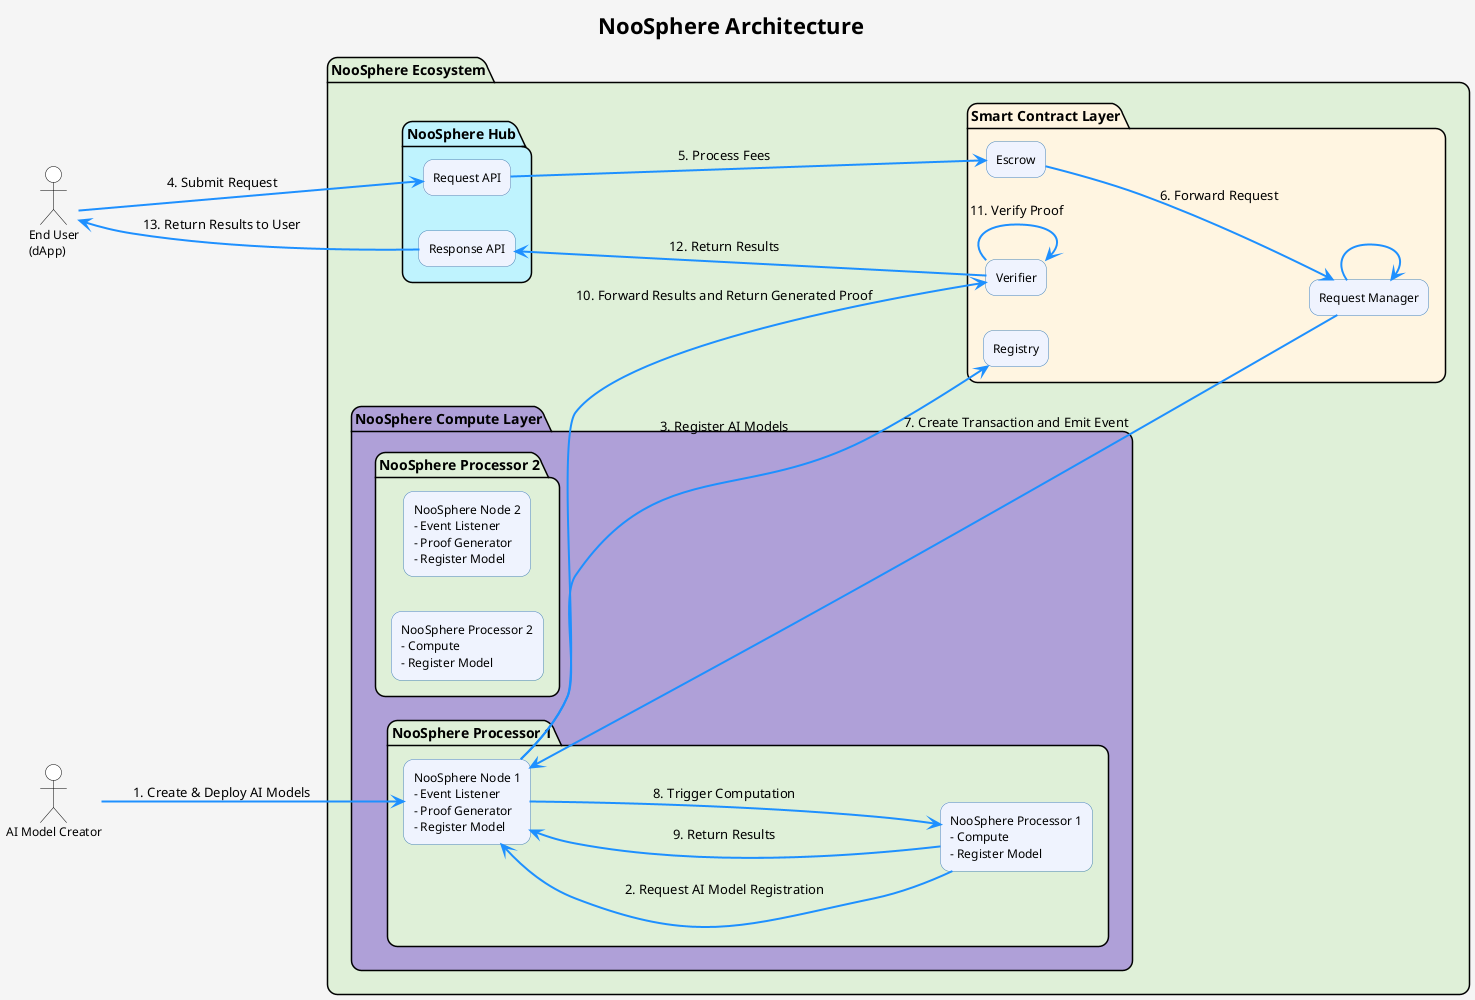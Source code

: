 @startuml
left to right direction
skinparam backgroundColor #F5F5F5
skinparam shadowing false
skinparam componentStyle rectangle
skinparam ArrowColor #1E90FF
skinparam ArrowThickness 2
skinparam roundcorner 20
skinparam rectangle {
    FontName Calibri
    FontSize 12
    BackgroundColor #EFF3FE
    FontColor #000000
    BorderColor #4682B4
}

skinparam actor {
    FontName Calibri
    FontSize 12
    BackgroundColor #FFFFFF
    FontColor #000000
    BorderColor #000000
}

skinparam titleFontName Calibri
skinparam titleFontSize 22
skinparam titleFontColor #000000

title
NooSphere Architecture
end title

actor "End User\n(dApp)" as User
actor "AI Model Creator" as AIMC

package "NooSphere Ecosystem" #DFF0D8 {
    left to right direction

    package "NooSphere Compute Layer" as Compute #AFA0D8 {
      left to right direction
      package "NooSphere Processor 2" #DFF0D8 {
        rectangle "NooSphere Node 2\n- Event Listener\n- Proof Generator\n- Register Model" as Node2
        rectangle "NooSphere Processor 2\n- Compute\n- Register Model" as AI2
      }

      package "NooSphere Processor 1" #DFF0D8 {
        rectangle "NooSphere Node 1\n- Event Listener\n- Proof Generator\n- Register Model" as Node1
        rectangle "NooSphere Processor 1\n- Compute\n- Register Model" as AI1
      }

    }

    package "NooSphere Hub" as Hub #BFF3FE{
        left to right direction
        rectangle "Request API" as RequestAPI
        rectangle "Response API" as ResponseAPI

    }

    package "Smart Contract Layer" as Contract #FFF5E1 {
        left to right direction
        rectangle "Escrow" as Escrow
        rectangle "Verifier" as Verifier
        rectangle "Request Manager" as ReqManager
        rectangle "Registry" as Registry
    }

}

AIMC --> Node1 : 1. Create & Deploy AI Models
AI1 --> Node1 : 2. Request AI Model Registration
Node1 --> Registry : 3. Register AI Models

User --> RequestAPI : 4. Submit Request
RequestAPI --> Escrow : 5. Process Fees
Escrow --> ReqManager : 6. Forward Request
ReqManager --> ReqManager

ReqManager --> Node1 : 7. Create Transaction and Emit Event
Node1 --> AI1 : 8. Trigger Computation
AI1 --> Node1 : 9. Return Results
Node1 --> Verifier : 10. Forward Results and Return Generated Proof
Verifier --> Verifier : 11. Verify Proof
Verifier --> ResponseAPI : 12. Return Results
ResponseAPI --> User : 13. Return Results to User


'Hub --> Node1 : 14. Request Monitoring Data
'Node1 --> Hub : 15. Return Monitoring Status


@enduml